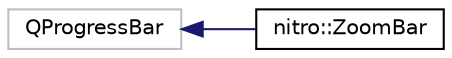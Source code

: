 digraph "Graphical Class Hierarchy"
{
 // LATEX_PDF_SIZE
  edge [fontname="Helvetica",fontsize="10",labelfontname="Helvetica",labelfontsize="10"];
  node [fontname="Helvetica",fontsize="10",shape=record];
  rankdir="LR";
  Node91 [label="QProgressBar",height=0.2,width=0.4,color="grey75", fillcolor="white", style="filled",tooltip=" "];
  Node91 -> Node0 [dir="back",color="midnightblue",fontsize="10",style="solid",fontname="Helvetica"];
  Node0 [label="nitro::ZoomBar",height=0.2,width=0.4,color="black", fillcolor="white", style="filled",URL="$dc/d18/classnitro_1_1ZoomBar.html",tooltip="A simple zoom bar widget that can be used to display zoom percentages."];
}

